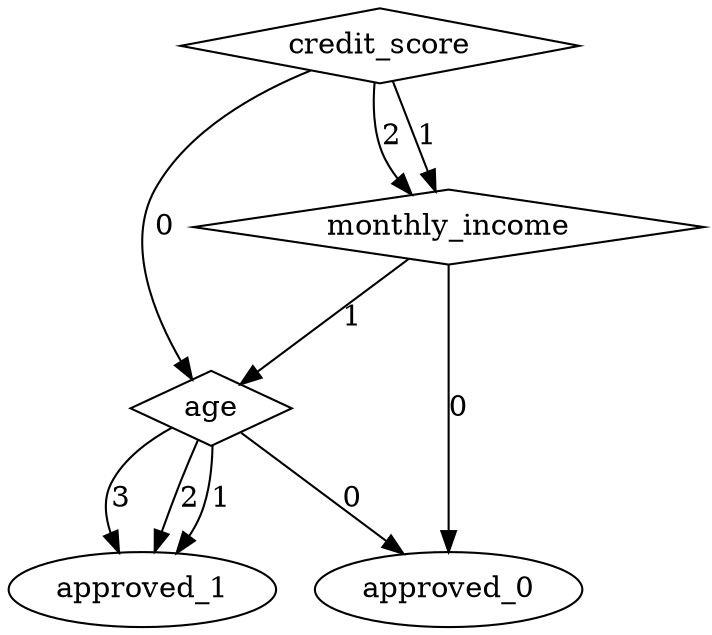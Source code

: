 digraph {
node [label=approved_1,style=""] approved_1
node [label=approved_1,style=""] approved_1
node [label=approved_1,style=""] approved_1
node [label=approved_0,style=""] approved_0
node [label=approved_0,style=""] approved_0
node [label=age,shape="diamond",style=""] 2
node [label=monthly_income,shape="diamond",style=""] 1
node [label=credit_score,shape="diamond",style=""] 0

2 -> approved_1 [label="3"]
2 -> approved_1 [label="2"]
2 -> approved_1 [label="1"]
2 -> approved_0 [label="0"]
1 -> 2 [label="1"]
1 -> approved_0 [label="0"]
0 -> 1 [label="2"]
0 -> 1 [label="1"]
0 -> 2 [label="0"]
}